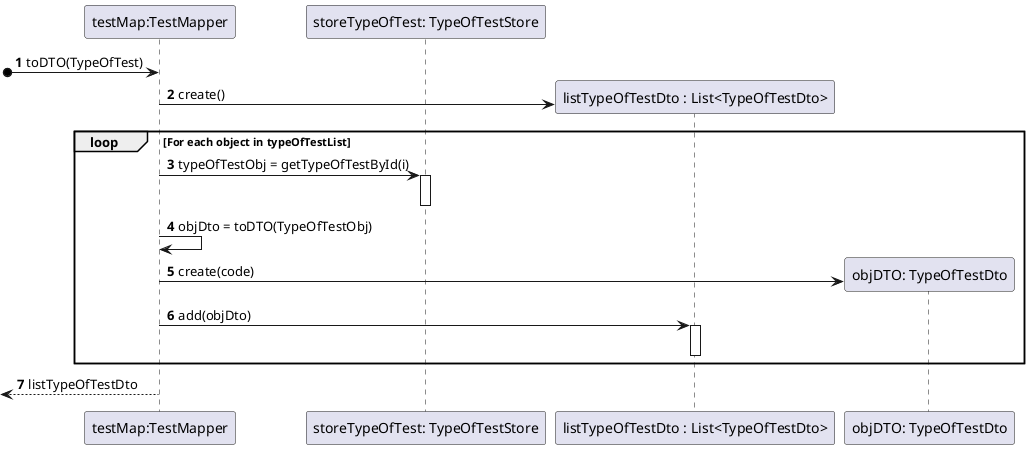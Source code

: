 @startuml
autonumber

participant "testMap:TestMapper" as TMAPPER
participant "storeTypeOfTest: TypeOfTestStore" as TTSTORE
participant "listTypeOfTestDto : List<TypeOfTestDto>" as TTLIST
participant "objDTO: TypeOfTestDto" as TTDTO


[o-> TMAPPER : toDTO(TypeOfTest)
TMAPPER -> TTLIST**: create()

loop For each object in typeOfTestList

TMAPPER -> TTSTORE : typeOfTestObj = getTypeOfTestById(i)
activate TTSTORE
deactivate TTSTORE
TMAPPER -> TMAPPER : objDto = toDTO(TypeOfTestObj)
TMAPPER -> TTDTO** : create(code)
TMAPPER -> TTLIST : add(objDto)
activate TTLIST
deactivate TTLIST

end

<-- TMAPPER : listTypeOfTestDto

@enduml